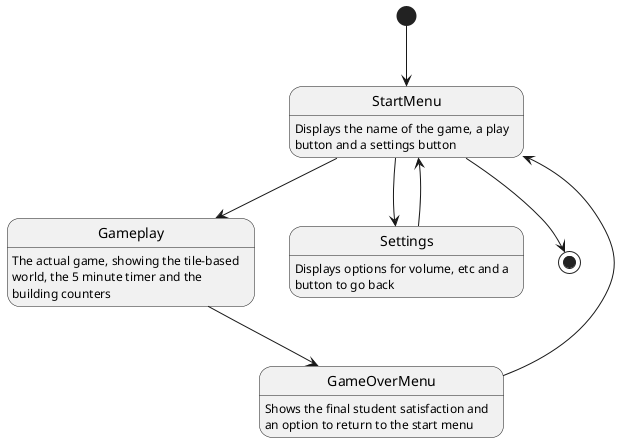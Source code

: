 @startuml Project Structure
[*] --> StartMenu

StartMenu: Displays the name of the game, a play
StartMenu: button and a settings button
StartMenu --> Gameplay
StartMenu --> Settings
StartMenu --> [*]

Gameplay: The actual game, showing the tile-based
Gameplay: world, the 5 minute timer and the
Gameplay: building counters
Gameplay --> GameOverMenu

GameOverMenu: Shows the final student satisfaction and
GameOverMenu: an option to return to the start menu
GameOverMenu --> StartMenu

Settings: Displays options for volume, etc and a
Settings: button to go back
Settings --> StartMenu

@enduml